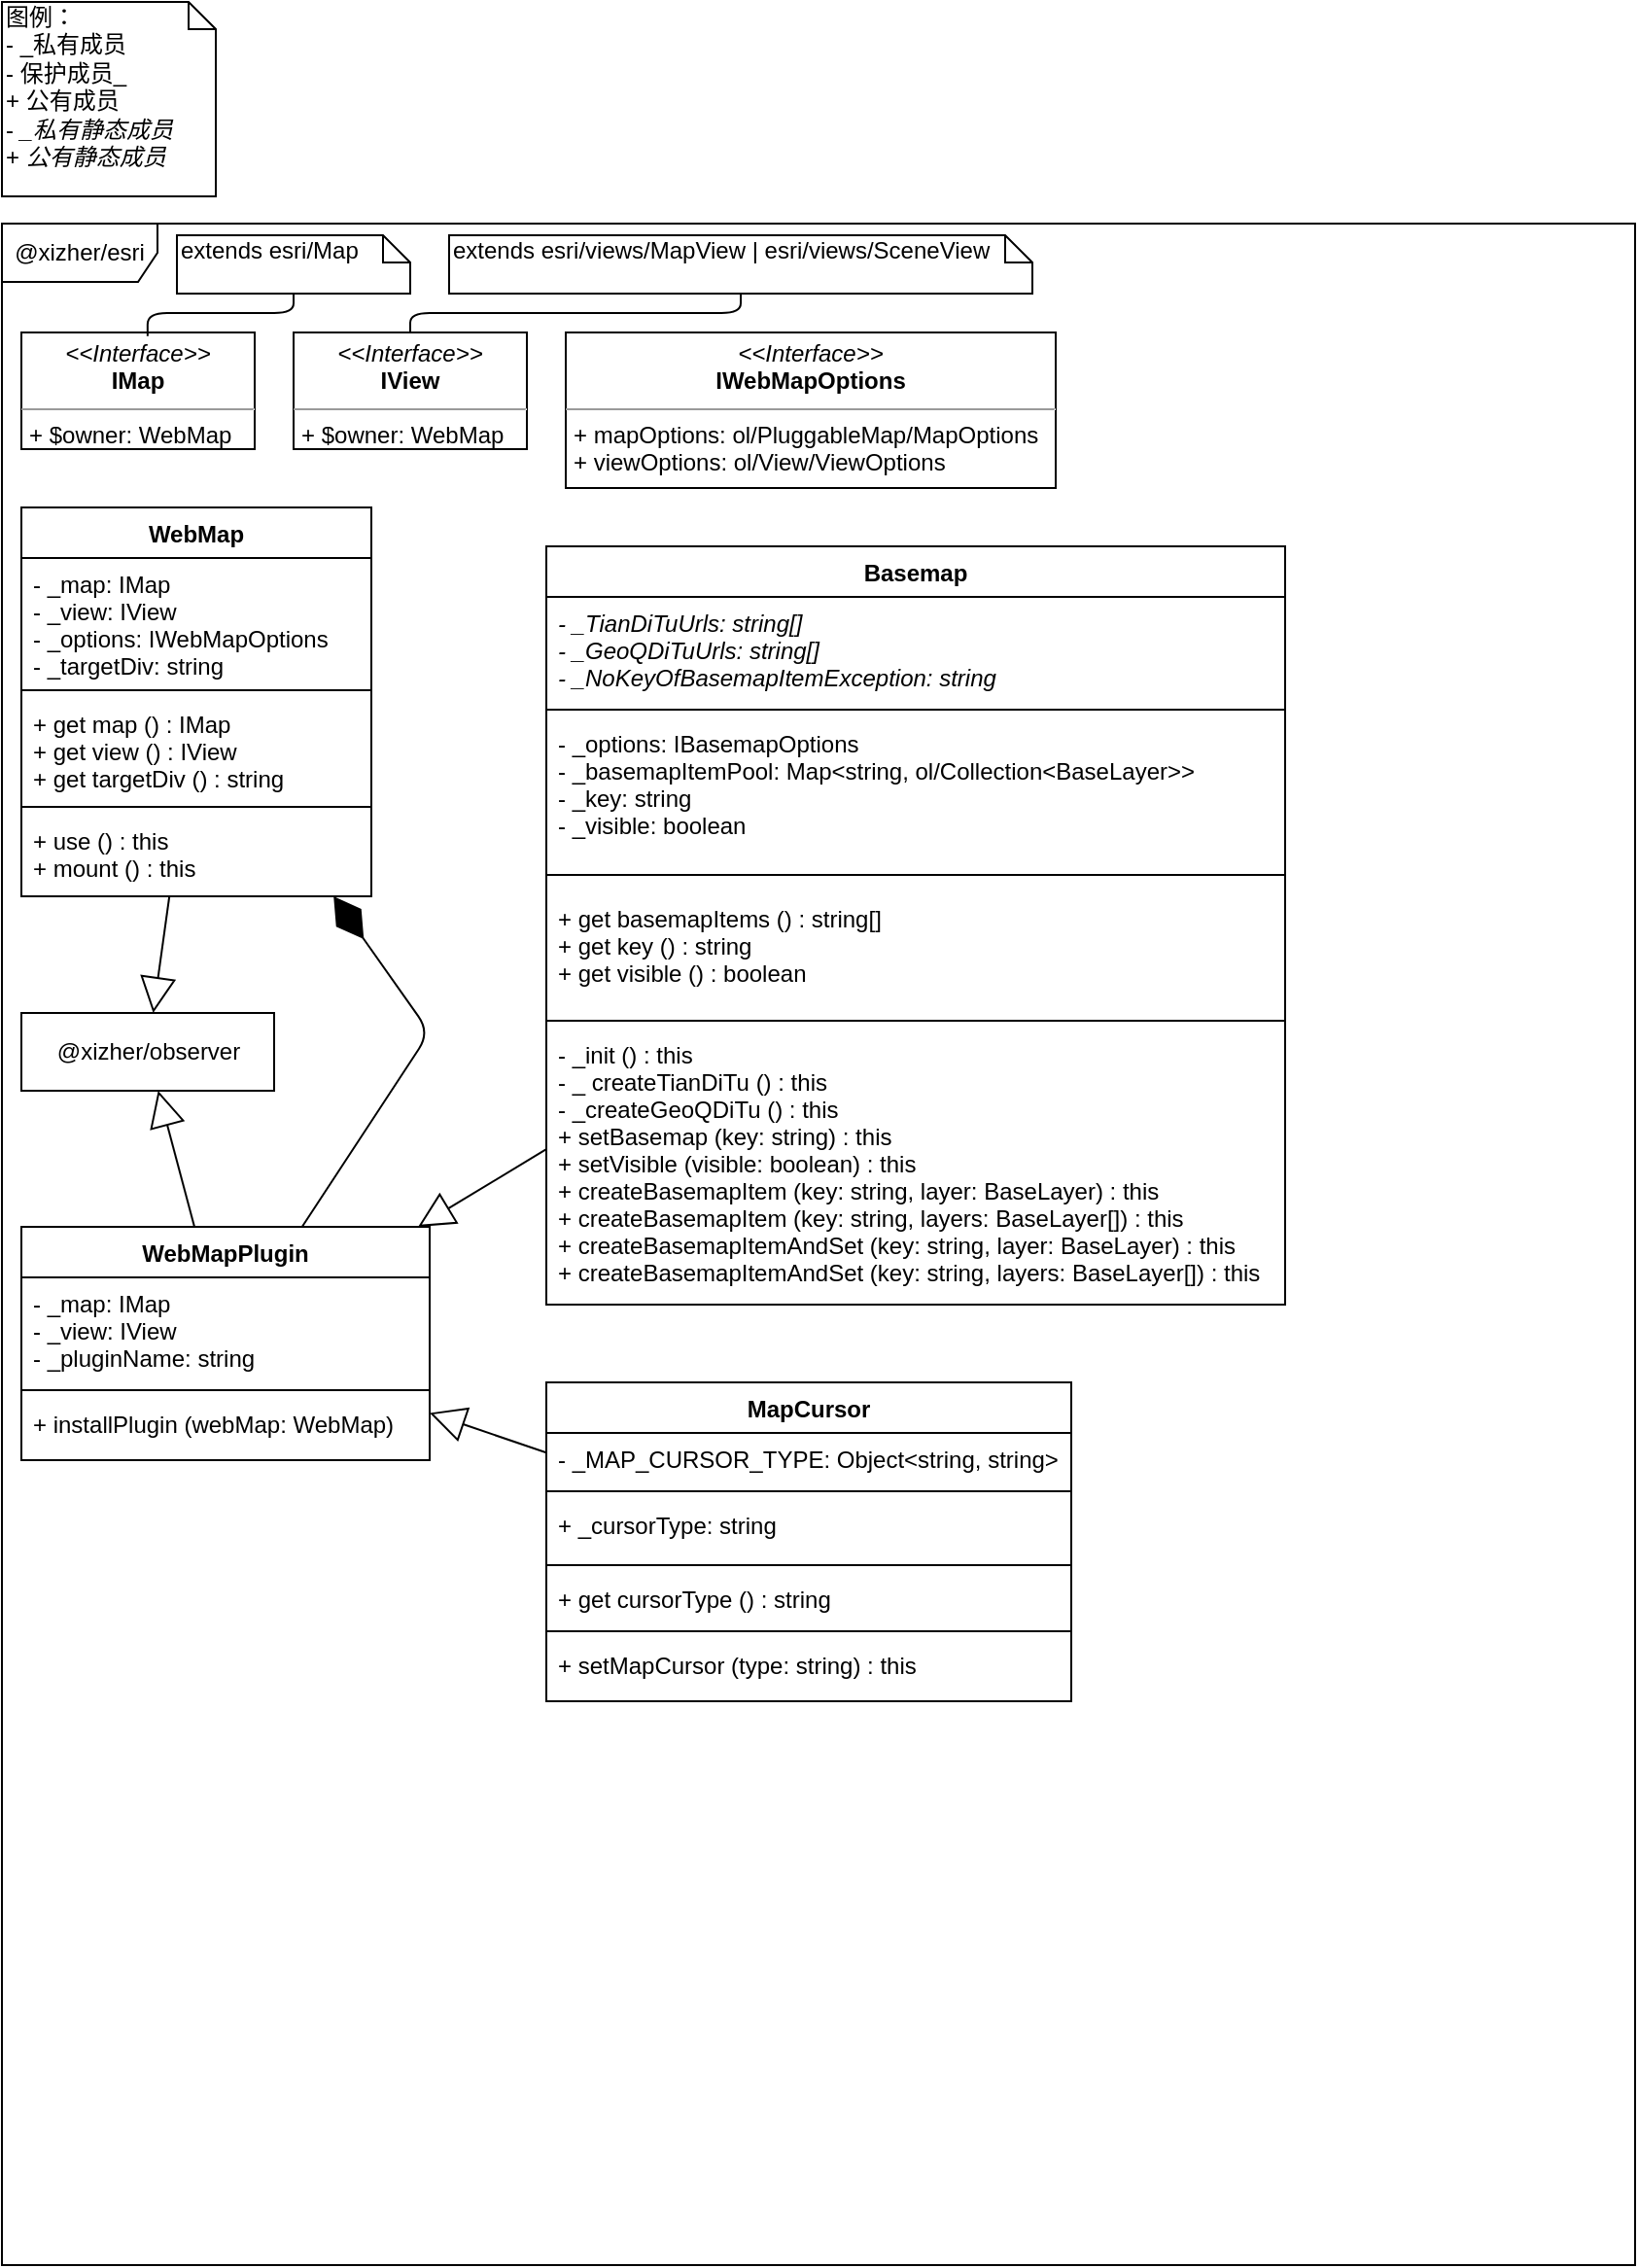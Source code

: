 <mxfile version="12.2.4" pages="1"><diagram id="DqdifTHHVnfIUrJruRQs" name="Page-1"><mxGraphModel dx="880" dy="715" grid="1" gridSize="10" guides="1" tooltips="1" connect="1" arrows="1" fold="1" page="1" pageScale="1" pageWidth="827" pageHeight="1169" math="0" shadow="0"><root><mxCell id="0"/><mxCell id="1" parent="0"/><mxCell id="2" value="&lt;div&gt;图例：&lt;/div&gt;&lt;div&gt;- _私有成员&lt;/div&gt;&lt;div&gt;- 保护成员_&lt;/div&gt;&lt;div&gt;+ 公有成员&lt;/div&gt;&lt;div&gt;- &lt;i&gt;_私有静态成员&lt;/i&gt;&lt;/div&gt;&lt;div&gt;+ &lt;i&gt;公有静态成员&lt;/i&gt;&lt;/div&gt;" style="shape=note;whiteSpace=wrap;html=1;size=14;verticalAlign=top;align=left;spacingTop=-6;" parent="1" vertex="1"><mxGeometry x="10" y="10" width="110" height="100" as="geometry"/></mxCell><mxCell id="4" value="@xizher/esri" style="shape=umlFrame;whiteSpace=wrap;html=1;width=80;height=30;" parent="1" vertex="1"><mxGeometry x="10" y="124" width="840" height="1050" as="geometry"/></mxCell><mxCell id="5" value="&lt;p style=&quot;margin: 0px ; margin-top: 4px ; text-align: center&quot;&gt;&lt;i&gt;&amp;lt;&amp;lt;Interface&amp;gt;&amp;gt;&lt;/i&gt;&lt;br&gt;&lt;b&gt;IMap&lt;/b&gt;&lt;/p&gt;&lt;hr size=&quot;1&quot;&gt;&lt;p style=&quot;margin: 0px ; margin-left: 4px&quot;&gt;+ $owner: WebMap&lt;/p&gt;&lt;p style=&quot;margin: 0px ; margin-left: 4px&quot;&gt;&lt;br&gt;&lt;/p&gt;" style="verticalAlign=top;align=left;overflow=fill;fontSize=12;fontFamily=Helvetica;html=1;" parent="1" vertex="1"><mxGeometry x="20" y="180" width="120" height="60" as="geometry"/></mxCell><mxCell id="6" value="&lt;p style=&quot;margin: 0px ; margin-top: 4px ; text-align: center&quot;&gt;&lt;i&gt;&amp;lt;&amp;lt;Interface&amp;gt;&amp;gt;&lt;/i&gt;&lt;br&gt;&lt;b&gt;IView&lt;/b&gt;&lt;/p&gt;&lt;hr size=&quot;1&quot;&gt;&lt;p style=&quot;margin: 0px ; margin-left: 4px&quot;&gt;+ $owner: WebMap&lt;/p&gt;&lt;p style=&quot;margin: 0px ; margin-left: 4px&quot;&gt;&lt;br&gt;&lt;/p&gt;" style="verticalAlign=top;align=left;overflow=fill;fontSize=12;fontFamily=Helvetica;html=1;" parent="1" vertex="1"><mxGeometry x="160" y="180" width="120" height="60" as="geometry"/></mxCell><mxCell id="7" value="extends esri/views/MapView | esri/views/SceneView" style="shape=note;whiteSpace=wrap;html=1;size=14;verticalAlign=top;align=left;spacingTop=-6;" parent="1" vertex="1"><mxGeometry x="240" y="130" width="300" height="30" as="geometry"/></mxCell><mxCell id="8" value="extends esri/Map" style="shape=note;whiteSpace=wrap;html=1;size=14;verticalAlign=top;align=left;spacingTop=-6;" parent="1" vertex="1"><mxGeometry x="100" y="130" width="120" height="30" as="geometry"/></mxCell><mxCell id="9" value="" style="endArrow=none;html=1;edgeStyle=orthogonalEdgeStyle;entryX=0.5;entryY=1;entryDx=0;entryDy=0;entryPerimeter=0;exitX=0.541;exitY=0.032;exitDx=0;exitDy=0;exitPerimeter=0;" parent="1" source="5" target="8" edge="1"><mxGeometry relative="1" as="geometry"><mxPoint x="30" y="280" as="sourcePoint"/><mxPoint x="190" y="280" as="targetPoint"/></mxGeometry></mxCell><mxCell id="10" value="" style="resizable=0;html=1;align=left;verticalAlign=bottom;labelBackgroundColor=#ffffff;fontSize=10;" parent="9" connectable="0" vertex="1"><mxGeometry x="-1" relative="1" as="geometry"/></mxCell><mxCell id="11" value="" style="resizable=0;html=1;align=right;verticalAlign=bottom;labelBackgroundColor=#ffffff;fontSize=10;" parent="9" connectable="0" vertex="1"><mxGeometry x="1" relative="1" as="geometry"/></mxCell><mxCell id="12" value="" style="endArrow=none;html=1;edgeStyle=orthogonalEdgeStyle;exitX=0.5;exitY=1;exitDx=0;exitDy=0;exitPerimeter=0;entryX=0.5;entryY=0;entryDx=0;entryDy=0;" parent="1" source="7" target="6" edge="1"><mxGeometry relative="1" as="geometry"><mxPoint x="170" y="360" as="sourcePoint"/><mxPoint x="330" y="360" as="targetPoint"/></mxGeometry></mxCell><mxCell id="13" value="" style="resizable=0;html=1;align=left;verticalAlign=bottom;labelBackgroundColor=#ffffff;fontSize=10;" parent="12" connectable="0" vertex="1"><mxGeometry x="-1" relative="1" as="geometry"/></mxCell><mxCell id="14" value="" style="resizable=0;html=1;align=right;verticalAlign=bottom;labelBackgroundColor=#ffffff;fontSize=10;" parent="12" connectable="0" vertex="1"><mxGeometry x="1" relative="1" as="geometry"/></mxCell><mxCell id="15" value="WebMap" style="swimlane;fontStyle=1;align=center;verticalAlign=top;childLayout=stackLayout;horizontal=1;startSize=26;horizontalStack=0;resizeParent=1;resizeParentMax=0;resizeLast=0;collapsible=1;marginBottom=0;" parent="1" vertex="1"><mxGeometry x="20" y="270" width="180" height="200" as="geometry"/></mxCell><mxCell id="16" value="- _map: IMap&#10;- _view: IView&#10;- _options: IWebMapOptions&#10;- _targetDiv: string" style="text;strokeColor=none;fillColor=none;align=left;verticalAlign=top;spacingLeft=4;spacingRight=4;overflow=hidden;rotatable=0;points=[[0,0.5],[1,0.5]];portConstraint=eastwest;" parent="15" vertex="1"><mxGeometry y="26" width="180" height="64" as="geometry"/></mxCell><mxCell id="19" value="" style="line;strokeWidth=1;fillColor=none;align=left;verticalAlign=middle;spacingTop=-1;spacingLeft=3;spacingRight=3;rotatable=0;labelPosition=right;points=[];portConstraint=eastwest;" parent="15" vertex="1"><mxGeometry y="90" width="180" height="8" as="geometry"/></mxCell><mxCell id="18" value="+ get map () : IMap&#10;+ get view () : IView&#10;+ get targetDiv () : string" style="text;strokeColor=none;fillColor=none;align=left;verticalAlign=top;spacingLeft=4;spacingRight=4;overflow=hidden;rotatable=0;points=[[0,0.5],[1,0.5]];portConstraint=eastwest;" parent="15" vertex="1"><mxGeometry y="98" width="180" height="52" as="geometry"/></mxCell><mxCell id="20" value="" style="line;strokeWidth=1;fillColor=none;align=left;verticalAlign=middle;spacingTop=-1;spacingLeft=3;spacingRight=3;rotatable=0;labelPosition=right;points=[];portConstraint=eastwest;" parent="15" vertex="1"><mxGeometry y="150" width="180" height="8" as="geometry"/></mxCell><mxCell id="21" value="+ use () : this&#10;+ mount () : this" style="text;strokeColor=none;fillColor=none;align=left;verticalAlign=top;spacingLeft=4;spacingRight=4;overflow=hidden;rotatable=0;points=[[0,0.5],[1,0.5]];portConstraint=eastwest;" parent="15" vertex="1"><mxGeometry y="158" width="180" height="42" as="geometry"/></mxCell><mxCell id="22" value="WebMapPlugin" style="swimlane;fontStyle=1;align=center;verticalAlign=top;childLayout=stackLayout;horizontal=1;startSize=26;horizontalStack=0;resizeParent=1;resizeParentMax=0;resizeLast=0;collapsible=1;marginBottom=0;" parent="1" vertex="1"><mxGeometry x="20" y="640" width="210" height="120" as="geometry"/></mxCell><mxCell id="23" value="- _map: IMap&#10;- _view: IView&#10;- _pluginName: string" style="text;strokeColor=none;fillColor=none;align=left;verticalAlign=top;spacingLeft=4;spacingRight=4;overflow=hidden;rotatable=0;points=[[0,0.5],[1,0.5]];portConstraint=eastwest;" parent="22" vertex="1"><mxGeometry y="26" width="210" height="54" as="geometry"/></mxCell><mxCell id="24" value="" style="line;strokeWidth=1;fillColor=none;align=left;verticalAlign=middle;spacingTop=-1;spacingLeft=3;spacingRight=3;rotatable=0;labelPosition=right;points=[];portConstraint=eastwest;" parent="22" vertex="1"><mxGeometry y="80" width="210" height="8" as="geometry"/></mxCell><mxCell id="25" value="+ installPlugin (webMap: WebMap)" style="text;strokeColor=none;fillColor=none;align=left;verticalAlign=top;spacingLeft=4;spacingRight=4;overflow=hidden;rotatable=0;points=[[0,0.5],[1,0.5]];portConstraint=eastwest;" parent="22" vertex="1"><mxGeometry y="88" width="210" height="32" as="geometry"/></mxCell><mxCell id="30" value="&lt;p style=&quot;margin: 0px ; margin-top: 4px ; text-align: center&quot;&gt;&lt;i&gt;&amp;lt;&amp;lt;Interface&amp;gt;&amp;gt;&lt;/i&gt;&lt;br&gt;&lt;b&gt;IWebMapOptions&lt;/b&gt;&lt;/p&gt;&lt;hr size=&quot;1&quot;&gt;&lt;p style=&quot;margin: 0px ; margin-left: 4px&quot;&gt;+ mapOptions: ol/PluggableMap/MapOptions&lt;br&gt;+ viewOptions: ol/View/ViewOptions&lt;/p&gt;&lt;p style=&quot;margin: 0px ; margin-left: 4px&quot;&gt;&lt;br&gt;&lt;/p&gt;" style="verticalAlign=top;align=left;overflow=fill;fontSize=12;fontFamily=Helvetica;html=1;" parent="1" vertex="1"><mxGeometry x="300" y="180" width="252" height="80" as="geometry"/></mxCell><mxCell id="31" value="" style="endArrow=diamondThin;endFill=1;endSize=24;html=1;" parent="1" source="22" target="15" edge="1"><mxGeometry width="160" relative="1" as="geometry"><mxPoint x="290" y="490" as="sourcePoint"/><mxPoint x="450" y="490" as="targetPoint"/><Array as="points"><mxPoint x="230" y="540"/></Array></mxGeometry></mxCell><mxCell id="32" value="@xizher/observer" style="html=1;" parent="1" vertex="1"><mxGeometry x="20" y="530" width="130" height="40" as="geometry"/></mxCell><mxCell id="34" value="" style="endArrow=block;endSize=16;endFill=0;html=1;" parent="1" source="22" target="32" edge="1"><mxGeometry x="-0.2" y="-8" width="160" relative="1" as="geometry"><mxPoint x="400" y="740" as="sourcePoint"/><mxPoint x="560" y="740" as="targetPoint"/><mxPoint as="offset"/></mxGeometry></mxCell><mxCell id="35" value="" style="endArrow=block;endSize=16;endFill=0;html=1;" parent="1" source="15" target="32" edge="1"><mxGeometry x="-0.2" y="-8" width="160" relative="1" as="geometry"><mxPoint x="119" y="650" as="sourcePoint"/><mxPoint x="100.333" y="580" as="targetPoint"/><mxPoint as="offset"/></mxGeometry></mxCell><mxCell id="36" value="Basemap" style="swimlane;fontStyle=1;align=center;verticalAlign=top;childLayout=stackLayout;horizontal=1;startSize=26;horizontalStack=0;resizeParent=1;resizeParentMax=0;resizeLast=0;collapsible=1;marginBottom=0;" parent="1" vertex="1"><mxGeometry x="290" y="290" width="380" height="390" as="geometry"/></mxCell><mxCell id="37" value="- _TianDiTuUrls: string[]&#10;- _GeoQDiTuUrls: string[]&#10;- _NoKeyOfBasemapItemException: string" style="text;strokeColor=none;fillColor=none;align=left;verticalAlign=top;spacingLeft=4;spacingRight=4;overflow=hidden;rotatable=0;points=[[0,0.5],[1,0.5]];portConstraint=eastwest;fontStyle=2" parent="36" vertex="1"><mxGeometry y="26" width="380" height="54" as="geometry"/></mxCell><mxCell id="38" value="" style="line;strokeWidth=1;fillColor=none;align=left;verticalAlign=middle;spacingTop=-1;spacingLeft=3;spacingRight=3;rotatable=0;labelPosition=right;points=[];portConstraint=eastwest;" parent="36" vertex="1"><mxGeometry y="80" width="380" height="8" as="geometry"/></mxCell><mxCell id="43" value="- _options: IBasemapOptions&#10;- _basemapItemPool: Map&lt;string, ol/Collection&lt;BaseLayer&gt;&gt;&#10;- _key: string&#10;- _visible: boolean" style="text;strokeColor=none;fillColor=none;align=left;verticalAlign=top;spacingLeft=4;spacingRight=4;overflow=hidden;rotatable=0;points=[[0,0.5],[1,0.5]];portConstraint=eastwest;" parent="36" vertex="1"><mxGeometry y="88" width="380" height="72" as="geometry"/></mxCell><mxCell id="42" value="" style="line;strokeWidth=1;fillColor=none;align=left;verticalAlign=middle;spacingTop=-1;spacingLeft=3;spacingRight=3;rotatable=0;labelPosition=right;points=[];portConstraint=eastwest;" parent="36" vertex="1"><mxGeometry y="160" width="380" height="18" as="geometry"/></mxCell><mxCell id="39" value="+ get basemapItems () : string[]&#10;+ get key () : string&#10;+ get visible () : boolean" style="text;strokeColor=none;fillColor=none;align=left;verticalAlign=top;spacingLeft=4;spacingRight=4;overflow=hidden;rotatable=0;points=[[0,0.5],[1,0.5]];portConstraint=eastwest;" parent="36" vertex="1"><mxGeometry y="178" width="380" height="62" as="geometry"/></mxCell><mxCell id="44" value="" style="line;strokeWidth=1;fillColor=none;align=left;verticalAlign=middle;spacingTop=-1;spacingLeft=3;spacingRight=3;rotatable=0;labelPosition=right;points=[];portConstraint=eastwest;" parent="36" vertex="1"><mxGeometry y="240" width="380" height="8" as="geometry"/></mxCell><mxCell id="45" value="- _init () : this&#10;- _ createTianDiTu () : this&#10;- _createGeoQDiTu () : this&#10;+ setBasemap (key: string) : this&#10;+ setVisible (visible: boolean) : this&#10;+ createBasemapItem (key: string, layer: BaseLayer) : this&#10;+ createBasemapItem (key: string, layers: BaseLayer[]) : this&#10;+ createBasemapItemAndSet (key: string, layer: BaseLayer) : this&#10;+ createBasemapItemAndSet (key: string, layers: BaseLayer[]) : this" style="text;strokeColor=none;fillColor=none;align=left;verticalAlign=top;spacingLeft=4;spacingRight=4;overflow=hidden;rotatable=0;points=[[0,0.5],[1,0.5]];portConstraint=eastwest;" parent="36" vertex="1"><mxGeometry y="248" width="380" height="142" as="geometry"/></mxCell><mxCell id="41" value="" style="endArrow=block;endSize=16;endFill=0;html=1;" parent="1" source="36" target="22" edge="1"><mxGeometry width="160" relative="1" as="geometry"><mxPoint x="320" y="660" as="sourcePoint"/><mxPoint x="480" y="660" as="targetPoint"/></mxGeometry></mxCell><mxCell id="46" value="MapCursor" style="swimlane;fontStyle=1;align=center;verticalAlign=top;childLayout=stackLayout;horizontal=1;startSize=26;horizontalStack=0;resizeParent=1;resizeParentMax=0;resizeLast=0;collapsible=1;marginBottom=0;" parent="1" vertex="1"><mxGeometry x="290" y="720" width="270" height="164" as="geometry"/></mxCell><mxCell id="51" value="- _MAP_CURSOR_TYPE: Object&lt;string, string&gt;" style="text;strokeColor=none;fillColor=none;align=left;verticalAlign=top;spacingLeft=4;spacingRight=4;overflow=hidden;rotatable=0;points=[[0,0.5],[1,0.5]];portConstraint=eastwest;" parent="46" vertex="1"><mxGeometry y="26" width="270" height="26" as="geometry"/></mxCell><mxCell id="50" value="" style="line;strokeWidth=1;fillColor=none;align=left;verticalAlign=middle;spacingTop=-1;spacingLeft=3;spacingRight=3;rotatable=0;labelPosition=right;points=[];portConstraint=eastwest;" parent="46" vertex="1"><mxGeometry y="52" width="270" height="8" as="geometry"/></mxCell><mxCell id="47" value="+ _cursorType: string" style="text;strokeColor=none;fillColor=none;align=left;verticalAlign=top;spacingLeft=4;spacingRight=4;overflow=hidden;rotatable=0;points=[[0,0.5],[1,0.5]];portConstraint=eastwest;" parent="46" vertex="1"><mxGeometry y="60" width="270" height="30" as="geometry"/></mxCell><mxCell id="53" value="" style="line;strokeWidth=1;fillColor=none;align=left;verticalAlign=middle;spacingTop=-1;spacingLeft=3;spacingRight=3;rotatable=0;labelPosition=right;points=[];portConstraint=eastwest;" parent="46" vertex="1"><mxGeometry y="90" width="270" height="8" as="geometry"/></mxCell><mxCell id="54" value="+ get cursorType () : string" style="text;strokeColor=none;fillColor=none;align=left;verticalAlign=top;spacingLeft=4;spacingRight=4;overflow=hidden;rotatable=0;points=[[0,0.5],[1,0.5]];portConstraint=eastwest;" parent="46" vertex="1"><mxGeometry y="98" width="270" height="26" as="geometry"/></mxCell><mxCell id="48" value="" style="line;strokeWidth=1;fillColor=none;align=left;verticalAlign=middle;spacingTop=-1;spacingLeft=3;spacingRight=3;rotatable=0;labelPosition=right;points=[];portConstraint=eastwest;" parent="46" vertex="1"><mxGeometry y="124" width="270" height="8" as="geometry"/></mxCell><mxCell id="49" value="+ setMapCursor (type: string) : this" style="text;strokeColor=none;fillColor=none;align=left;verticalAlign=top;spacingLeft=4;spacingRight=4;overflow=hidden;rotatable=0;points=[[0,0.5],[1,0.5]];portConstraint=eastwest;" parent="46" vertex="1"><mxGeometry y="132" width="270" height="32" as="geometry"/></mxCell><mxCell id="52" value="" style="endArrow=block;endSize=16;endFill=0;html=1;" parent="1" source="46" target="22" edge="1"><mxGeometry x="-0.125" width="160" relative="1" as="geometry"><mxPoint x="90" y="840" as="sourcePoint"/><mxPoint x="250" y="840" as="targetPoint"/><mxPoint as="offset"/></mxGeometry></mxCell></root></mxGraphModel></diagram></mxfile>